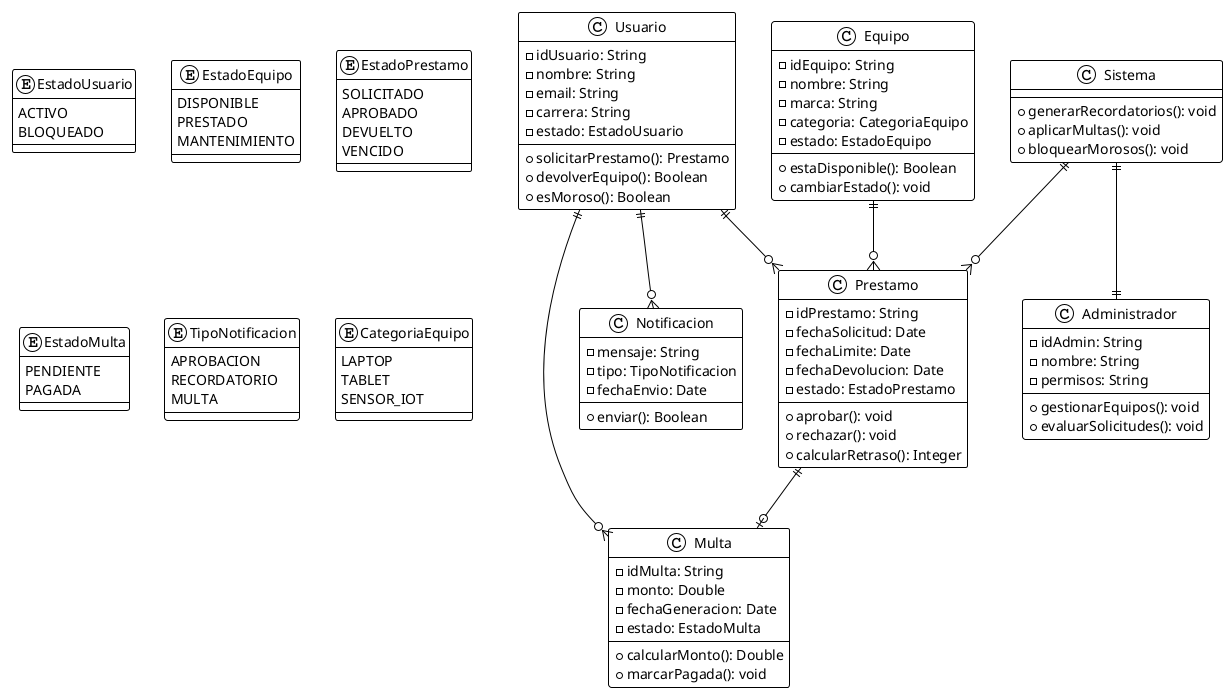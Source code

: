 @startuml DiagramaClasesSimplificado
!theme plain

class Usuario {
    - idUsuario: String
    - nombre: String
    - email: String
    - carrera: String
    - estado: EstadoUsuario
    --
    + solicitarPrestamo(): Prestamo
    + devolverEquipo(): Boolean
    + esMoroso(): Boolean
}

class Equipo {
    - idEquipo: String
    - nombre: String
    - marca: String
    - categoria: CategoriaEquipo
    - estado: EstadoEquipo
    --
    + estaDisponible(): Boolean
    + cambiarEstado(): void
}

class Prestamo {
    - idPrestamo: String
    - fechaSolicitud: Date
    - fechaLimite: Date
    - fechaDevolucion: Date
    - estado: EstadoPrestamo
    --
    + aprobar(): void
    + rechazar(): void
    + calcularRetraso(): Integer
}

class Multa {
    - idMulta: String
    - monto: Double
    - fechaGeneracion: Date
    - estado: EstadoMulta
    --
    + calcularMonto(): Double
    + marcarPagada(): void
}

class Notificacion {
    - mensaje: String
    - tipo: TipoNotificacion
    - fechaEnvio: Date
    --
    + enviar(): Boolean
}

class Administrador {
    - idAdmin: String
    - nombre: String
    - permisos: String
    --
    + gestionarEquipos(): void
    + evaluarSolicitudes(): void
}

class Sistema {
    --
    + generarRecordatorios(): void
    + aplicarMultas(): void
    + bloquearMorosos(): void
}

enum EstadoUsuario {
    ACTIVO
    BLOQUEADO
}

enum EstadoEquipo {
    DISPONIBLE
    PRESTADO
    MANTENIMIENTO
}

enum EstadoPrestamo {
    SOLICITADO
    APROBADO
    DEVUELTO
    VENCIDO
}

enum EstadoMulta {
    PENDIENTE
    PAGADA
}

enum TipoNotificacion {
    APROBACION
    RECORDATORIO
    MULTA
}

enum CategoriaEquipo {
    LAPTOP
    TABLET
    SENSOR_IOT
}

' Relaciones
Usuario ||--o{ Prestamo
Equipo ||--o{ Prestamo
Prestamo ||--o| Multa
Usuario ||--o{ Multa
Usuario ||--o{ Notificacion
Sistema ||--|| Administrador
Sistema ||--o{ Prestamo

@enduml
